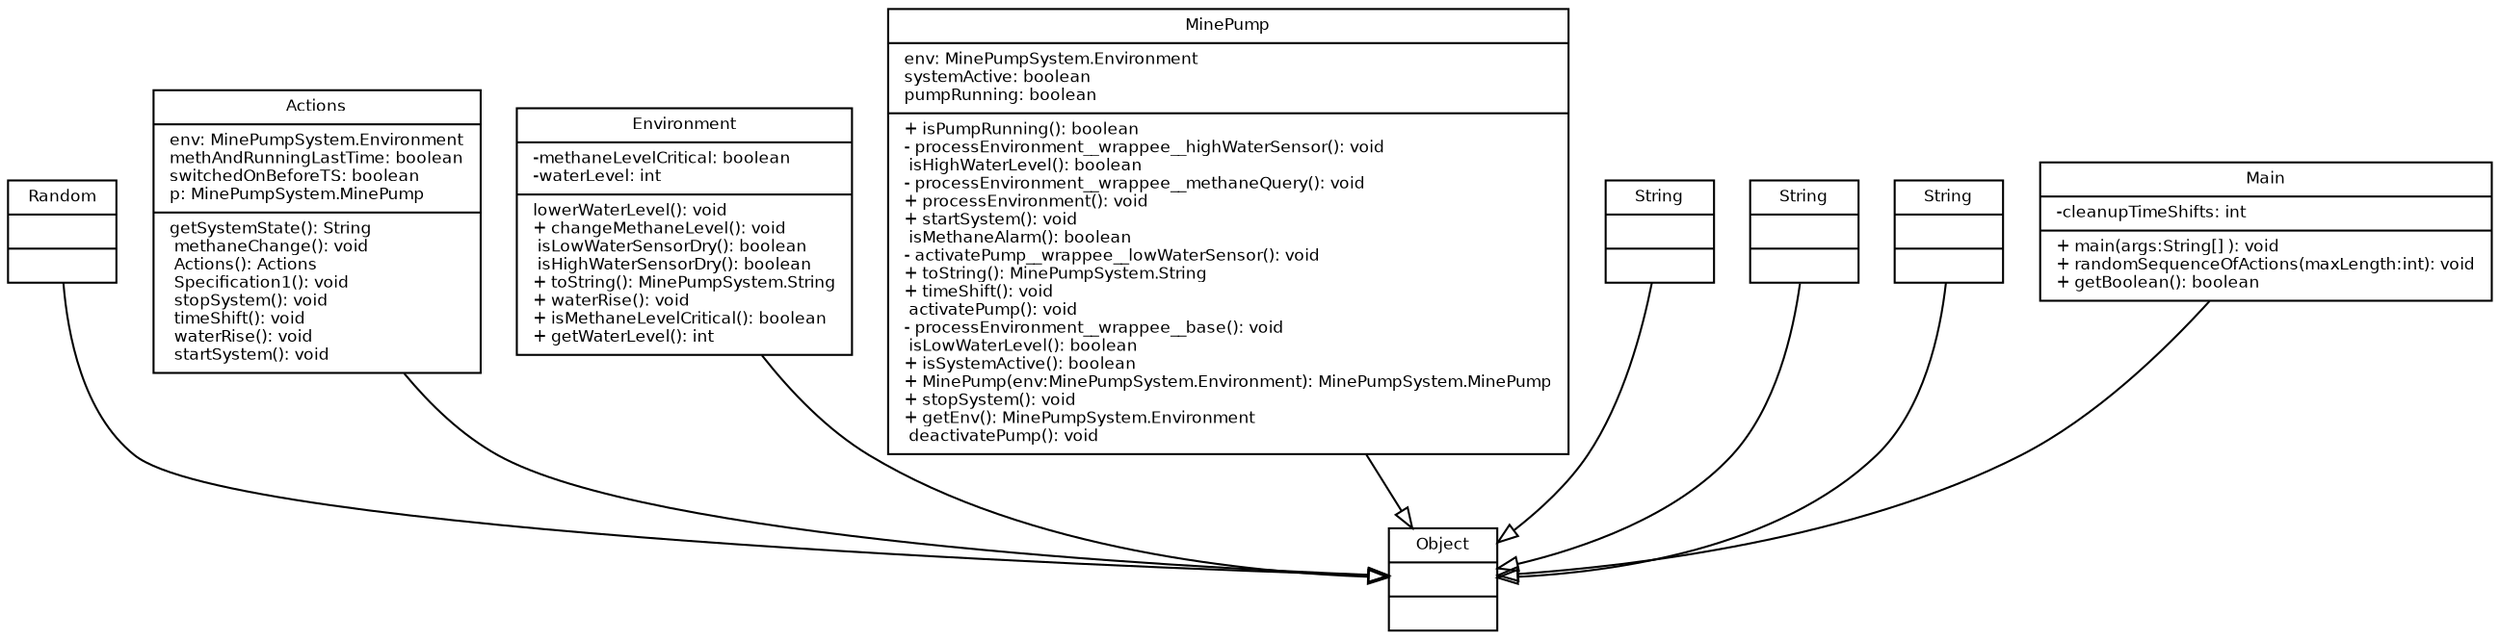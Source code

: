 digraph TypeHierarchy { 
        fontname = "Bitstream Vera Sans"
        fontsize = 8

        node [
                  fontname = "Bitstream Vera Sans"
                  fontsize = 8
                  shape = "record"
        ]

        edge [
                  fontname = "Bitstream Vera Sans"
                  fontsize = 8
        ]

        Random [
                  label = "{Random||}"
        ]

        Actions [
                  label = "{Actions|env: MinePumpSystem.Environment\lmethAndRunningLastTime: boolean\lswitchedOnBeforeTS: boolean\lp: MinePumpSystem.MinePump\l| getSystemState(): String\l methaneChange(): void\l Actions(): Actions\l Specification1(): void\l stopSystem(): void\l timeShift(): void\l waterRise(): void\l startSystem(): void\l}"
        ]

        MinePumpSystem_Environment [
                  label = "{Environment|-methaneLevelCritical: boolean\l-waterLevel: int\l| lowerWaterLevel(): void\l+ changeMethaneLevel(): void\l isLowWaterSensorDry(): boolean\l isHighWaterSensorDry(): boolean\l+ toString(): MinePumpSystem.String\l+ waterRise(): void\l+ isMethaneLevelCritical(): boolean\l+ getWaterLevel(): int\l}"
        ]

        MinePumpSystem_MinePump [
                  label = "{MinePump|env: MinePumpSystem.Environment\lsystemActive: boolean\lpumpRunning: boolean\l|+ isPumpRunning(): boolean\l- processEnvironment__wrappee__highWaterSensor(): void\l isHighWaterLevel(): boolean\l- processEnvironment__wrappee__methaneQuery(): void\l+ processEnvironment(): void\l+ startSystem(): void\l isMethaneAlarm(): boolean\l- activatePump__wrappee__lowWaterSensor(): void\l+ toString(): MinePumpSystem.String\l+ timeShift(): void\l activatePump(): void\l- processEnvironment__wrappee__base(): void\l isLowWaterLevel(): boolean\l+ isSystemActive(): boolean\l+ MinePump(env:MinePumpSystem.Environment): MinePumpSystem.MinePump\l+ stopSystem(): void\l+ getEnv(): MinePumpSystem.Environment\l deactivatePump(): void\l}"
        ]

        String [
                  label = "{String||}"
        ]

        java_lang_String [
                  label = "{String||}"
        ]

        java_lang_Object [
                  label = "{Object||}"
        ]

        MinePumpSystem_String [
                  label = "{String||}"
        ]

        Main [
                  label = "{Main|-cleanupTimeShifts: int\l|+ main(args:String[] ): void\l+ randomSequenceOfActions(maxLength:int): void\l+ getBoolean(): boolean\l}"
        ]

        edge [
                  arrowhead = "empty"
                  style = "solid"
                  arrowtail = "none"
        ]

        Random -> java_lang_Object
        Actions -> java_lang_Object
        MinePumpSystem_Environment -> java_lang_Object
        MinePumpSystem_MinePump -> java_lang_Object
        String -> java_lang_Object
        java_lang_String -> java_lang_Object
        MinePumpSystem_String -> java_lang_Object
        Main -> java_lang_Object
        edge [
                  arrowhead = "empty"
                  style = "dashed"
                  arrowtail = "none"
        ]

        edge [
                  arrowhead = "normal"
                  style = "solid"
                  arrowtail = "odot"
        ]

}